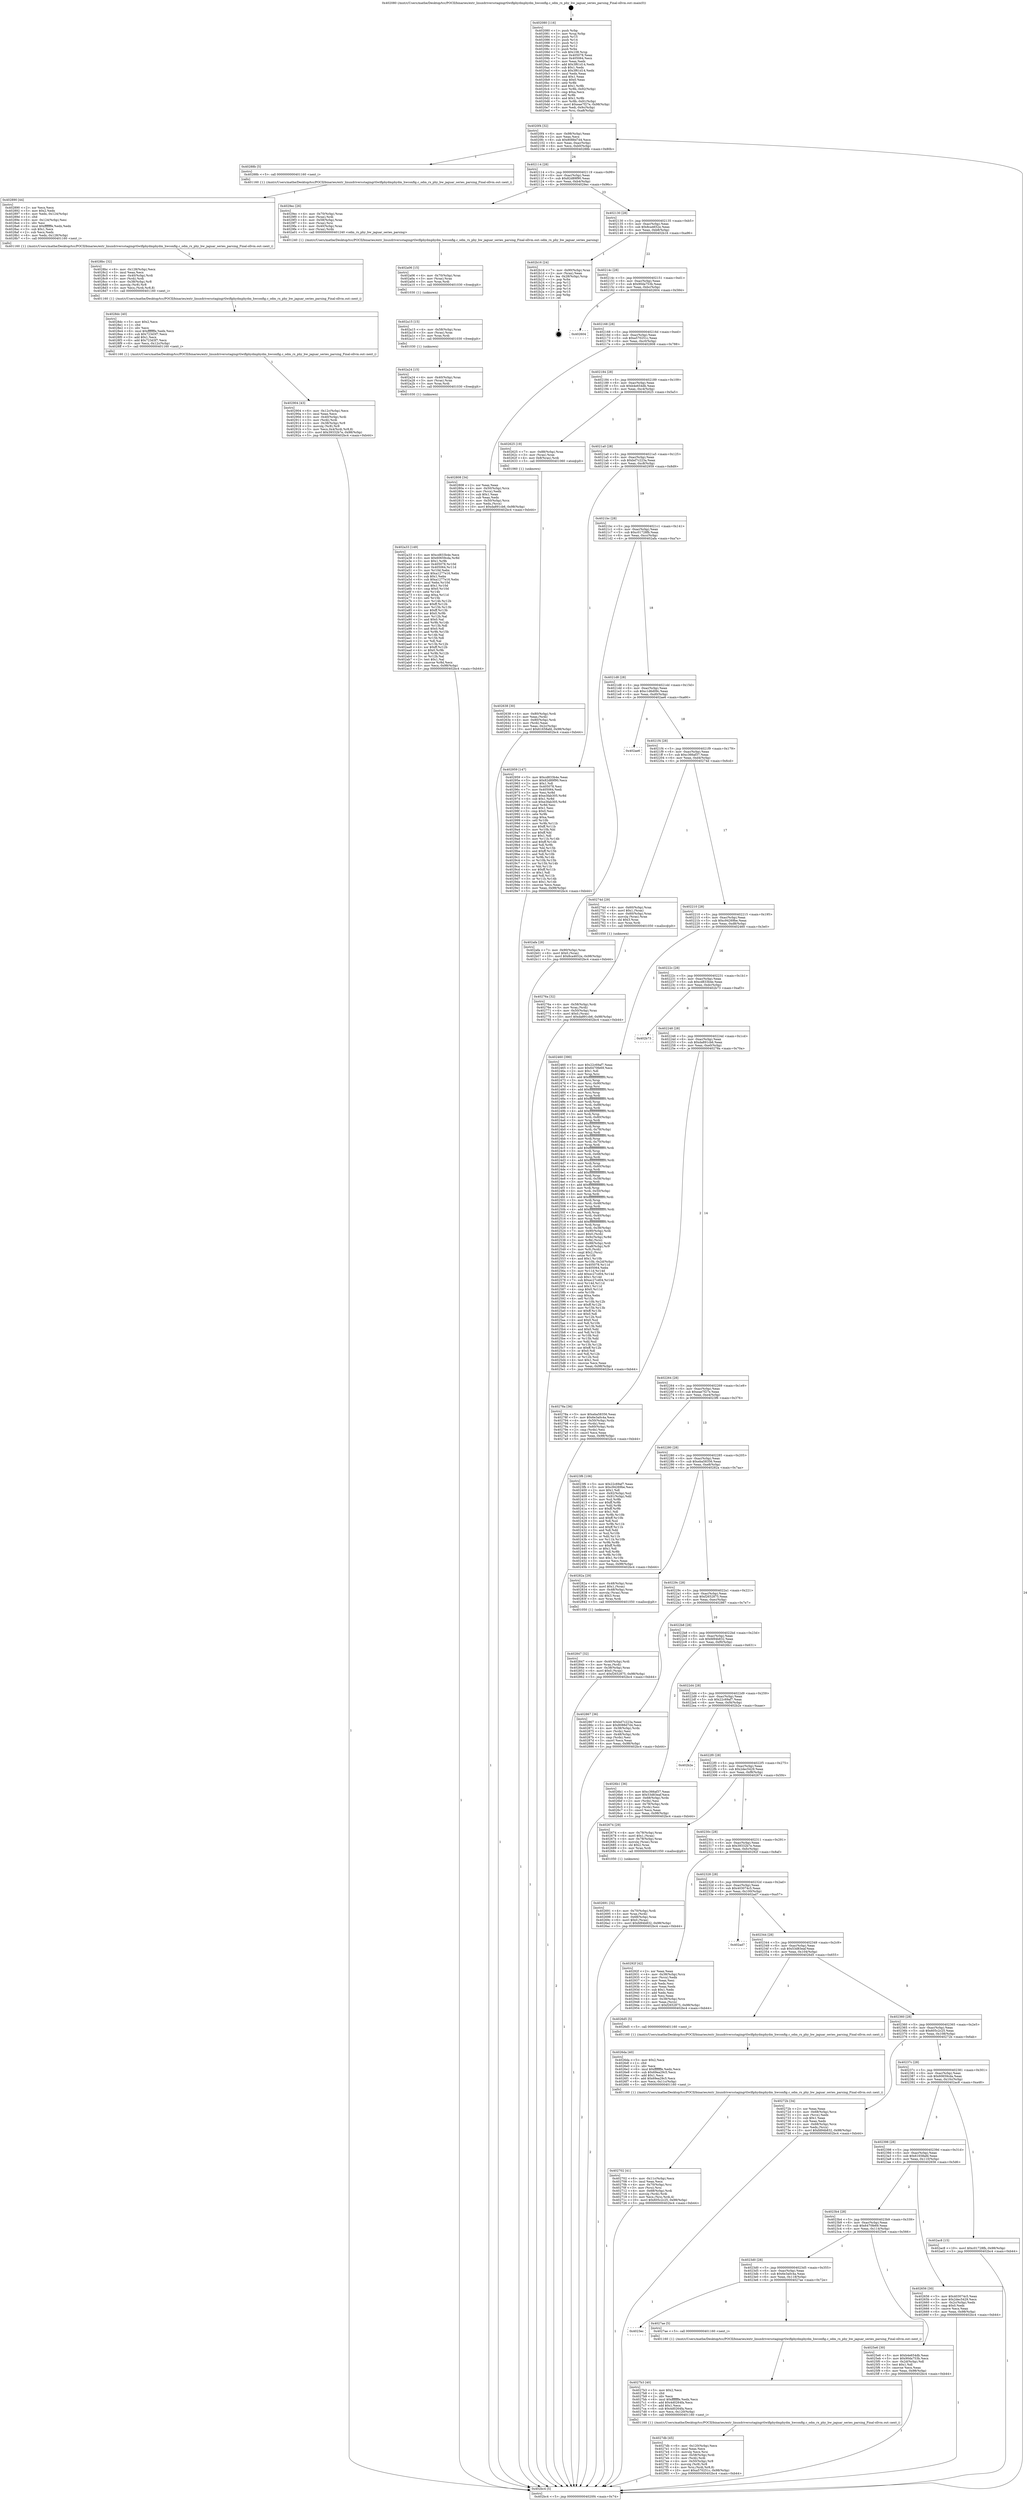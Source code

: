 digraph "0x402080" {
  label = "0x402080 (/mnt/c/Users/mathe/Desktop/tcc/POCII/binaries/extr_linuxdriversstagingrtlwifiphydmphydm_hwconfig.c_odm_rx_phy_bw_jaguar_series_parsing_Final-ollvm.out::main(0))"
  labelloc = "t"
  node[shape=record]

  Entry [label="",width=0.3,height=0.3,shape=circle,fillcolor=black,style=filled]
  "0x4020f4" [label="{
     0x4020f4 [32]\l
     | [instrs]\l
     &nbsp;&nbsp;0x4020f4 \<+6\>: mov -0x98(%rbp),%eax\l
     &nbsp;&nbsp;0x4020fa \<+2\>: mov %eax,%ecx\l
     &nbsp;&nbsp;0x4020fc \<+6\>: sub $0x8088d7d4,%ecx\l
     &nbsp;&nbsp;0x402102 \<+6\>: mov %eax,-0xac(%rbp)\l
     &nbsp;&nbsp;0x402108 \<+6\>: mov %ecx,-0xb0(%rbp)\l
     &nbsp;&nbsp;0x40210e \<+6\>: je 000000000040288b \<main+0x80b\>\l
  }"]
  "0x40288b" [label="{
     0x40288b [5]\l
     | [instrs]\l
     &nbsp;&nbsp;0x40288b \<+5\>: call 0000000000401160 \<next_i\>\l
     | [calls]\l
     &nbsp;&nbsp;0x401160 \{1\} (/mnt/c/Users/mathe/Desktop/tcc/POCII/binaries/extr_linuxdriversstagingrtlwifiphydmphydm_hwconfig.c_odm_rx_phy_bw_jaguar_series_parsing_Final-ollvm.out::next_i)\l
  }"]
  "0x402114" [label="{
     0x402114 [28]\l
     | [instrs]\l
     &nbsp;&nbsp;0x402114 \<+5\>: jmp 0000000000402119 \<main+0x99\>\l
     &nbsp;&nbsp;0x402119 \<+6\>: mov -0xac(%rbp),%eax\l
     &nbsp;&nbsp;0x40211f \<+5\>: sub $0x82d89f90,%eax\l
     &nbsp;&nbsp;0x402124 \<+6\>: mov %eax,-0xb4(%rbp)\l
     &nbsp;&nbsp;0x40212a \<+6\>: je 00000000004029ec \<main+0x96c\>\l
  }"]
  Exit [label="",width=0.3,height=0.3,shape=circle,fillcolor=black,style=filled,peripheries=2]
  "0x4029ec" [label="{
     0x4029ec [26]\l
     | [instrs]\l
     &nbsp;&nbsp;0x4029ec \<+4\>: mov -0x70(%rbp),%rax\l
     &nbsp;&nbsp;0x4029f0 \<+3\>: mov (%rax),%rdi\l
     &nbsp;&nbsp;0x4029f3 \<+4\>: mov -0x58(%rbp),%rax\l
     &nbsp;&nbsp;0x4029f7 \<+3\>: mov (%rax),%rsi\l
     &nbsp;&nbsp;0x4029fa \<+4\>: mov -0x40(%rbp),%rax\l
     &nbsp;&nbsp;0x4029fe \<+3\>: mov (%rax),%rdx\l
     &nbsp;&nbsp;0x402a01 \<+5\>: call 0000000000401240 \<odm_rx_phy_bw_jaguar_series_parsing\>\l
     | [calls]\l
     &nbsp;&nbsp;0x401240 \{1\} (/mnt/c/Users/mathe/Desktop/tcc/POCII/binaries/extr_linuxdriversstagingrtlwifiphydmphydm_hwconfig.c_odm_rx_phy_bw_jaguar_series_parsing_Final-ollvm.out::odm_rx_phy_bw_jaguar_series_parsing)\l
  }"]
  "0x402130" [label="{
     0x402130 [28]\l
     | [instrs]\l
     &nbsp;&nbsp;0x402130 \<+5\>: jmp 0000000000402135 \<main+0xb5\>\l
     &nbsp;&nbsp;0x402135 \<+6\>: mov -0xac(%rbp),%eax\l
     &nbsp;&nbsp;0x40213b \<+5\>: sub $0x8ca4652e,%eax\l
     &nbsp;&nbsp;0x402140 \<+6\>: mov %eax,-0xb8(%rbp)\l
     &nbsp;&nbsp;0x402146 \<+6\>: je 0000000000402b16 \<main+0xa96\>\l
  }"]
  "0x402a33" [label="{
     0x402a33 [149]\l
     | [instrs]\l
     &nbsp;&nbsp;0x402a33 \<+5\>: mov $0xcd833b4e,%ecx\l
     &nbsp;&nbsp;0x402a38 \<+6\>: mov $0x60659cda,%r8d\l
     &nbsp;&nbsp;0x402a3e \<+3\>: mov $0x1,%r9b\l
     &nbsp;&nbsp;0x402a41 \<+8\>: mov 0x405078,%r10d\l
     &nbsp;&nbsp;0x402a49 \<+8\>: mov 0x405064,%r11d\l
     &nbsp;&nbsp;0x402a51 \<+3\>: mov %r10d,%ebx\l
     &nbsp;&nbsp;0x402a54 \<+6\>: add $0xa1277e16,%ebx\l
     &nbsp;&nbsp;0x402a5a \<+3\>: sub $0x1,%ebx\l
     &nbsp;&nbsp;0x402a5d \<+6\>: sub $0xa1277e16,%ebx\l
     &nbsp;&nbsp;0x402a63 \<+4\>: imul %ebx,%r10d\l
     &nbsp;&nbsp;0x402a67 \<+4\>: and $0x1,%r10d\l
     &nbsp;&nbsp;0x402a6b \<+4\>: cmp $0x0,%r10d\l
     &nbsp;&nbsp;0x402a6f \<+4\>: sete %r14b\l
     &nbsp;&nbsp;0x402a73 \<+4\>: cmp $0xa,%r11d\l
     &nbsp;&nbsp;0x402a77 \<+4\>: setl %r15b\l
     &nbsp;&nbsp;0x402a7b \<+3\>: mov %r14b,%r12b\l
     &nbsp;&nbsp;0x402a7e \<+4\>: xor $0xff,%r12b\l
     &nbsp;&nbsp;0x402a82 \<+3\>: mov %r15b,%r13b\l
     &nbsp;&nbsp;0x402a85 \<+4\>: xor $0xff,%r13b\l
     &nbsp;&nbsp;0x402a89 \<+4\>: xor $0x0,%r9b\l
     &nbsp;&nbsp;0x402a8d \<+3\>: mov %r12b,%al\l
     &nbsp;&nbsp;0x402a90 \<+2\>: and $0x0,%al\l
     &nbsp;&nbsp;0x402a92 \<+3\>: and %r9b,%r14b\l
     &nbsp;&nbsp;0x402a95 \<+3\>: mov %r13b,%dl\l
     &nbsp;&nbsp;0x402a98 \<+3\>: and $0x0,%dl\l
     &nbsp;&nbsp;0x402a9b \<+3\>: and %r9b,%r15b\l
     &nbsp;&nbsp;0x402a9e \<+3\>: or %r14b,%al\l
     &nbsp;&nbsp;0x402aa1 \<+3\>: or %r15b,%dl\l
     &nbsp;&nbsp;0x402aa4 \<+2\>: xor %dl,%al\l
     &nbsp;&nbsp;0x402aa6 \<+3\>: or %r13b,%r12b\l
     &nbsp;&nbsp;0x402aa9 \<+4\>: xor $0xff,%r12b\l
     &nbsp;&nbsp;0x402aad \<+4\>: or $0x0,%r9b\l
     &nbsp;&nbsp;0x402ab1 \<+3\>: and %r9b,%r12b\l
     &nbsp;&nbsp;0x402ab4 \<+3\>: or %r12b,%al\l
     &nbsp;&nbsp;0x402ab7 \<+2\>: test $0x1,%al\l
     &nbsp;&nbsp;0x402ab9 \<+4\>: cmovne %r8d,%ecx\l
     &nbsp;&nbsp;0x402abd \<+6\>: mov %ecx,-0x98(%rbp)\l
     &nbsp;&nbsp;0x402ac3 \<+5\>: jmp 0000000000402bc4 \<main+0xb44\>\l
  }"]
  "0x402b16" [label="{
     0x402b16 [24]\l
     | [instrs]\l
     &nbsp;&nbsp;0x402b16 \<+7\>: mov -0x90(%rbp),%rax\l
     &nbsp;&nbsp;0x402b1d \<+2\>: mov (%rax),%eax\l
     &nbsp;&nbsp;0x402b1f \<+4\>: lea -0x28(%rbp),%rsp\l
     &nbsp;&nbsp;0x402b23 \<+1\>: pop %rbx\l
     &nbsp;&nbsp;0x402b24 \<+2\>: pop %r12\l
     &nbsp;&nbsp;0x402b26 \<+2\>: pop %r13\l
     &nbsp;&nbsp;0x402b28 \<+2\>: pop %r14\l
     &nbsp;&nbsp;0x402b2a \<+2\>: pop %r15\l
     &nbsp;&nbsp;0x402b2c \<+1\>: pop %rbp\l
     &nbsp;&nbsp;0x402b2d \<+1\>: ret\l
  }"]
  "0x40214c" [label="{
     0x40214c [28]\l
     | [instrs]\l
     &nbsp;&nbsp;0x40214c \<+5\>: jmp 0000000000402151 \<main+0xd1\>\l
     &nbsp;&nbsp;0x402151 \<+6\>: mov -0xac(%rbp),%eax\l
     &nbsp;&nbsp;0x402157 \<+5\>: sub $0x90da753b,%eax\l
     &nbsp;&nbsp;0x40215c \<+6\>: mov %eax,-0xbc(%rbp)\l
     &nbsp;&nbsp;0x402162 \<+6\>: je 0000000000402604 \<main+0x584\>\l
  }"]
  "0x402a24" [label="{
     0x402a24 [15]\l
     | [instrs]\l
     &nbsp;&nbsp;0x402a24 \<+4\>: mov -0x40(%rbp),%rax\l
     &nbsp;&nbsp;0x402a28 \<+3\>: mov (%rax),%rax\l
     &nbsp;&nbsp;0x402a2b \<+3\>: mov %rax,%rdi\l
     &nbsp;&nbsp;0x402a2e \<+5\>: call 0000000000401030 \<free@plt\>\l
     | [calls]\l
     &nbsp;&nbsp;0x401030 \{1\} (unknown)\l
  }"]
  "0x402604" [label="{
     0x402604\l
  }", style=dashed]
  "0x402168" [label="{
     0x402168 [28]\l
     | [instrs]\l
     &nbsp;&nbsp;0x402168 \<+5\>: jmp 000000000040216d \<main+0xed\>\l
     &nbsp;&nbsp;0x40216d \<+6\>: mov -0xac(%rbp),%eax\l
     &nbsp;&nbsp;0x402173 \<+5\>: sub $0xa570251c,%eax\l
     &nbsp;&nbsp;0x402178 \<+6\>: mov %eax,-0xc0(%rbp)\l
     &nbsp;&nbsp;0x40217e \<+6\>: je 0000000000402808 \<main+0x788\>\l
  }"]
  "0x402a15" [label="{
     0x402a15 [15]\l
     | [instrs]\l
     &nbsp;&nbsp;0x402a15 \<+4\>: mov -0x58(%rbp),%rax\l
     &nbsp;&nbsp;0x402a19 \<+3\>: mov (%rax),%rax\l
     &nbsp;&nbsp;0x402a1c \<+3\>: mov %rax,%rdi\l
     &nbsp;&nbsp;0x402a1f \<+5\>: call 0000000000401030 \<free@plt\>\l
     | [calls]\l
     &nbsp;&nbsp;0x401030 \{1\} (unknown)\l
  }"]
  "0x402808" [label="{
     0x402808 [34]\l
     | [instrs]\l
     &nbsp;&nbsp;0x402808 \<+2\>: xor %eax,%eax\l
     &nbsp;&nbsp;0x40280a \<+4\>: mov -0x50(%rbp),%rcx\l
     &nbsp;&nbsp;0x40280e \<+2\>: mov (%rcx),%edx\l
     &nbsp;&nbsp;0x402810 \<+3\>: sub $0x1,%eax\l
     &nbsp;&nbsp;0x402813 \<+2\>: sub %eax,%edx\l
     &nbsp;&nbsp;0x402815 \<+4\>: mov -0x50(%rbp),%rcx\l
     &nbsp;&nbsp;0x402819 \<+2\>: mov %edx,(%rcx)\l
     &nbsp;&nbsp;0x40281b \<+10\>: movl $0xda891cb6,-0x98(%rbp)\l
     &nbsp;&nbsp;0x402825 \<+5\>: jmp 0000000000402bc4 \<main+0xb44\>\l
  }"]
  "0x402184" [label="{
     0x402184 [28]\l
     | [instrs]\l
     &nbsp;&nbsp;0x402184 \<+5\>: jmp 0000000000402189 \<main+0x109\>\l
     &nbsp;&nbsp;0x402189 \<+6\>: mov -0xac(%rbp),%eax\l
     &nbsp;&nbsp;0x40218f \<+5\>: sub $0xb4e654db,%eax\l
     &nbsp;&nbsp;0x402194 \<+6\>: mov %eax,-0xc4(%rbp)\l
     &nbsp;&nbsp;0x40219a \<+6\>: je 0000000000402625 \<main+0x5a5\>\l
  }"]
  "0x402a06" [label="{
     0x402a06 [15]\l
     | [instrs]\l
     &nbsp;&nbsp;0x402a06 \<+4\>: mov -0x70(%rbp),%rax\l
     &nbsp;&nbsp;0x402a0a \<+3\>: mov (%rax),%rax\l
     &nbsp;&nbsp;0x402a0d \<+3\>: mov %rax,%rdi\l
     &nbsp;&nbsp;0x402a10 \<+5\>: call 0000000000401030 \<free@plt\>\l
     | [calls]\l
     &nbsp;&nbsp;0x401030 \{1\} (unknown)\l
  }"]
  "0x402625" [label="{
     0x402625 [19]\l
     | [instrs]\l
     &nbsp;&nbsp;0x402625 \<+7\>: mov -0x88(%rbp),%rax\l
     &nbsp;&nbsp;0x40262c \<+3\>: mov (%rax),%rax\l
     &nbsp;&nbsp;0x40262f \<+4\>: mov 0x8(%rax),%rdi\l
     &nbsp;&nbsp;0x402633 \<+5\>: call 0000000000401060 \<atoi@plt\>\l
     | [calls]\l
     &nbsp;&nbsp;0x401060 \{1\} (unknown)\l
  }"]
  "0x4021a0" [label="{
     0x4021a0 [28]\l
     | [instrs]\l
     &nbsp;&nbsp;0x4021a0 \<+5\>: jmp 00000000004021a5 \<main+0x125\>\l
     &nbsp;&nbsp;0x4021a5 \<+6\>: mov -0xac(%rbp),%eax\l
     &nbsp;&nbsp;0x4021ab \<+5\>: sub $0xbd7c223a,%eax\l
     &nbsp;&nbsp;0x4021b0 \<+6\>: mov %eax,-0xc8(%rbp)\l
     &nbsp;&nbsp;0x4021b6 \<+6\>: je 0000000000402959 \<main+0x8d9\>\l
  }"]
  "0x402904" [label="{
     0x402904 [43]\l
     | [instrs]\l
     &nbsp;&nbsp;0x402904 \<+6\>: mov -0x12c(%rbp),%ecx\l
     &nbsp;&nbsp;0x40290a \<+3\>: imul %eax,%ecx\l
     &nbsp;&nbsp;0x40290d \<+4\>: mov -0x40(%rbp),%rdi\l
     &nbsp;&nbsp;0x402911 \<+3\>: mov (%rdi),%rdi\l
     &nbsp;&nbsp;0x402914 \<+4\>: mov -0x38(%rbp),%r8\l
     &nbsp;&nbsp;0x402918 \<+3\>: movslq (%r8),%r8\l
     &nbsp;&nbsp;0x40291b \<+5\>: mov %ecx,0x4(%rdi,%r8,8)\l
     &nbsp;&nbsp;0x402920 \<+10\>: movl $0x39332b7e,-0x98(%rbp)\l
     &nbsp;&nbsp;0x40292a \<+5\>: jmp 0000000000402bc4 \<main+0xb44\>\l
  }"]
  "0x402959" [label="{
     0x402959 [147]\l
     | [instrs]\l
     &nbsp;&nbsp;0x402959 \<+5\>: mov $0xcd833b4e,%eax\l
     &nbsp;&nbsp;0x40295e \<+5\>: mov $0x82d89f90,%ecx\l
     &nbsp;&nbsp;0x402963 \<+2\>: mov $0x1,%dl\l
     &nbsp;&nbsp;0x402965 \<+7\>: mov 0x405078,%esi\l
     &nbsp;&nbsp;0x40296c \<+7\>: mov 0x405064,%edi\l
     &nbsp;&nbsp;0x402973 \<+3\>: mov %esi,%r8d\l
     &nbsp;&nbsp;0x402976 \<+7\>: add $0xe3fab305,%r8d\l
     &nbsp;&nbsp;0x40297d \<+4\>: sub $0x1,%r8d\l
     &nbsp;&nbsp;0x402981 \<+7\>: sub $0xe3fab305,%r8d\l
     &nbsp;&nbsp;0x402988 \<+4\>: imul %r8d,%esi\l
     &nbsp;&nbsp;0x40298c \<+3\>: and $0x1,%esi\l
     &nbsp;&nbsp;0x40298f \<+3\>: cmp $0x0,%esi\l
     &nbsp;&nbsp;0x402992 \<+4\>: sete %r9b\l
     &nbsp;&nbsp;0x402996 \<+3\>: cmp $0xa,%edi\l
     &nbsp;&nbsp;0x402999 \<+4\>: setl %r10b\l
     &nbsp;&nbsp;0x40299d \<+3\>: mov %r9b,%r11b\l
     &nbsp;&nbsp;0x4029a0 \<+4\>: xor $0xff,%r11b\l
     &nbsp;&nbsp;0x4029a4 \<+3\>: mov %r10b,%bl\l
     &nbsp;&nbsp;0x4029a7 \<+3\>: xor $0xff,%bl\l
     &nbsp;&nbsp;0x4029aa \<+3\>: xor $0x1,%dl\l
     &nbsp;&nbsp;0x4029ad \<+3\>: mov %r11b,%r14b\l
     &nbsp;&nbsp;0x4029b0 \<+4\>: and $0xff,%r14b\l
     &nbsp;&nbsp;0x4029b4 \<+3\>: and %dl,%r9b\l
     &nbsp;&nbsp;0x4029b7 \<+3\>: mov %bl,%r15b\l
     &nbsp;&nbsp;0x4029ba \<+4\>: and $0xff,%r15b\l
     &nbsp;&nbsp;0x4029be \<+3\>: and %dl,%r10b\l
     &nbsp;&nbsp;0x4029c1 \<+3\>: or %r9b,%r14b\l
     &nbsp;&nbsp;0x4029c4 \<+3\>: or %r10b,%r15b\l
     &nbsp;&nbsp;0x4029c7 \<+3\>: xor %r15b,%r14b\l
     &nbsp;&nbsp;0x4029ca \<+3\>: or %bl,%r11b\l
     &nbsp;&nbsp;0x4029cd \<+4\>: xor $0xff,%r11b\l
     &nbsp;&nbsp;0x4029d1 \<+3\>: or $0x1,%dl\l
     &nbsp;&nbsp;0x4029d4 \<+3\>: and %dl,%r11b\l
     &nbsp;&nbsp;0x4029d7 \<+3\>: or %r11b,%r14b\l
     &nbsp;&nbsp;0x4029da \<+4\>: test $0x1,%r14b\l
     &nbsp;&nbsp;0x4029de \<+3\>: cmovne %ecx,%eax\l
     &nbsp;&nbsp;0x4029e1 \<+6\>: mov %eax,-0x98(%rbp)\l
     &nbsp;&nbsp;0x4029e7 \<+5\>: jmp 0000000000402bc4 \<main+0xb44\>\l
  }"]
  "0x4021bc" [label="{
     0x4021bc [28]\l
     | [instrs]\l
     &nbsp;&nbsp;0x4021bc \<+5\>: jmp 00000000004021c1 \<main+0x141\>\l
     &nbsp;&nbsp;0x4021c1 \<+6\>: mov -0xac(%rbp),%eax\l
     &nbsp;&nbsp;0x4021c7 \<+5\>: sub $0xc01728fb,%eax\l
     &nbsp;&nbsp;0x4021cc \<+6\>: mov %eax,-0xcc(%rbp)\l
     &nbsp;&nbsp;0x4021d2 \<+6\>: je 0000000000402afa \<main+0xa7a\>\l
  }"]
  "0x4028dc" [label="{
     0x4028dc [40]\l
     | [instrs]\l
     &nbsp;&nbsp;0x4028dc \<+5\>: mov $0x2,%ecx\l
     &nbsp;&nbsp;0x4028e1 \<+1\>: cltd\l
     &nbsp;&nbsp;0x4028e2 \<+2\>: idiv %ecx\l
     &nbsp;&nbsp;0x4028e4 \<+6\>: imul $0xfffffffe,%edx,%ecx\l
     &nbsp;&nbsp;0x4028ea \<+6\>: sub $0x723d3f7,%ecx\l
     &nbsp;&nbsp;0x4028f0 \<+3\>: add $0x1,%ecx\l
     &nbsp;&nbsp;0x4028f3 \<+6\>: add $0x723d3f7,%ecx\l
     &nbsp;&nbsp;0x4028f9 \<+6\>: mov %ecx,-0x12c(%rbp)\l
     &nbsp;&nbsp;0x4028ff \<+5\>: call 0000000000401160 \<next_i\>\l
     | [calls]\l
     &nbsp;&nbsp;0x401160 \{1\} (/mnt/c/Users/mathe/Desktop/tcc/POCII/binaries/extr_linuxdriversstagingrtlwifiphydmphydm_hwconfig.c_odm_rx_phy_bw_jaguar_series_parsing_Final-ollvm.out::next_i)\l
  }"]
  "0x402afa" [label="{
     0x402afa [28]\l
     | [instrs]\l
     &nbsp;&nbsp;0x402afa \<+7\>: mov -0x90(%rbp),%rax\l
     &nbsp;&nbsp;0x402b01 \<+6\>: movl $0x0,(%rax)\l
     &nbsp;&nbsp;0x402b07 \<+10\>: movl $0x8ca4652e,-0x98(%rbp)\l
     &nbsp;&nbsp;0x402b11 \<+5\>: jmp 0000000000402bc4 \<main+0xb44\>\l
  }"]
  "0x4021d8" [label="{
     0x4021d8 [28]\l
     | [instrs]\l
     &nbsp;&nbsp;0x4021d8 \<+5\>: jmp 00000000004021dd \<main+0x15d\>\l
     &nbsp;&nbsp;0x4021dd \<+6\>: mov -0xac(%rbp),%eax\l
     &nbsp;&nbsp;0x4021e3 \<+5\>: sub $0xc1d6d09c,%eax\l
     &nbsp;&nbsp;0x4021e8 \<+6\>: mov %eax,-0xd0(%rbp)\l
     &nbsp;&nbsp;0x4021ee \<+6\>: je 0000000000402ae6 \<main+0xa66\>\l
  }"]
  "0x4028bc" [label="{
     0x4028bc [32]\l
     | [instrs]\l
     &nbsp;&nbsp;0x4028bc \<+6\>: mov -0x128(%rbp),%ecx\l
     &nbsp;&nbsp;0x4028c2 \<+3\>: imul %eax,%ecx\l
     &nbsp;&nbsp;0x4028c5 \<+4\>: mov -0x40(%rbp),%rdi\l
     &nbsp;&nbsp;0x4028c9 \<+3\>: mov (%rdi),%rdi\l
     &nbsp;&nbsp;0x4028cc \<+4\>: mov -0x38(%rbp),%r8\l
     &nbsp;&nbsp;0x4028d0 \<+3\>: movslq (%r8),%r8\l
     &nbsp;&nbsp;0x4028d3 \<+4\>: mov %ecx,(%rdi,%r8,8)\l
     &nbsp;&nbsp;0x4028d7 \<+5\>: call 0000000000401160 \<next_i\>\l
     | [calls]\l
     &nbsp;&nbsp;0x401160 \{1\} (/mnt/c/Users/mathe/Desktop/tcc/POCII/binaries/extr_linuxdriversstagingrtlwifiphydmphydm_hwconfig.c_odm_rx_phy_bw_jaguar_series_parsing_Final-ollvm.out::next_i)\l
  }"]
  "0x402ae6" [label="{
     0x402ae6\l
  }", style=dashed]
  "0x4021f4" [label="{
     0x4021f4 [28]\l
     | [instrs]\l
     &nbsp;&nbsp;0x4021f4 \<+5\>: jmp 00000000004021f9 \<main+0x179\>\l
     &nbsp;&nbsp;0x4021f9 \<+6\>: mov -0xac(%rbp),%eax\l
     &nbsp;&nbsp;0x4021ff \<+5\>: sub $0xc366af37,%eax\l
     &nbsp;&nbsp;0x402204 \<+6\>: mov %eax,-0xd4(%rbp)\l
     &nbsp;&nbsp;0x40220a \<+6\>: je 000000000040274d \<main+0x6cd\>\l
  }"]
  "0x402890" [label="{
     0x402890 [44]\l
     | [instrs]\l
     &nbsp;&nbsp;0x402890 \<+2\>: xor %ecx,%ecx\l
     &nbsp;&nbsp;0x402892 \<+5\>: mov $0x2,%edx\l
     &nbsp;&nbsp;0x402897 \<+6\>: mov %edx,-0x124(%rbp)\l
     &nbsp;&nbsp;0x40289d \<+1\>: cltd\l
     &nbsp;&nbsp;0x40289e \<+6\>: mov -0x124(%rbp),%esi\l
     &nbsp;&nbsp;0x4028a4 \<+2\>: idiv %esi\l
     &nbsp;&nbsp;0x4028a6 \<+6\>: imul $0xfffffffe,%edx,%edx\l
     &nbsp;&nbsp;0x4028ac \<+3\>: sub $0x1,%ecx\l
     &nbsp;&nbsp;0x4028af \<+2\>: sub %ecx,%edx\l
     &nbsp;&nbsp;0x4028b1 \<+6\>: mov %edx,-0x128(%rbp)\l
     &nbsp;&nbsp;0x4028b7 \<+5\>: call 0000000000401160 \<next_i\>\l
     | [calls]\l
     &nbsp;&nbsp;0x401160 \{1\} (/mnt/c/Users/mathe/Desktop/tcc/POCII/binaries/extr_linuxdriversstagingrtlwifiphydmphydm_hwconfig.c_odm_rx_phy_bw_jaguar_series_parsing_Final-ollvm.out::next_i)\l
  }"]
  "0x40274d" [label="{
     0x40274d [29]\l
     | [instrs]\l
     &nbsp;&nbsp;0x40274d \<+4\>: mov -0x60(%rbp),%rax\l
     &nbsp;&nbsp;0x402751 \<+6\>: movl $0x1,(%rax)\l
     &nbsp;&nbsp;0x402757 \<+4\>: mov -0x60(%rbp),%rax\l
     &nbsp;&nbsp;0x40275b \<+3\>: movslq (%rax),%rax\l
     &nbsp;&nbsp;0x40275e \<+4\>: shl $0x3,%rax\l
     &nbsp;&nbsp;0x402762 \<+3\>: mov %rax,%rdi\l
     &nbsp;&nbsp;0x402765 \<+5\>: call 0000000000401050 \<malloc@plt\>\l
     | [calls]\l
     &nbsp;&nbsp;0x401050 \{1\} (unknown)\l
  }"]
  "0x402210" [label="{
     0x402210 [28]\l
     | [instrs]\l
     &nbsp;&nbsp;0x402210 \<+5\>: jmp 0000000000402215 \<main+0x195\>\l
     &nbsp;&nbsp;0x402215 \<+6\>: mov -0xac(%rbp),%eax\l
     &nbsp;&nbsp;0x40221b \<+5\>: sub $0xc94269be,%eax\l
     &nbsp;&nbsp;0x402220 \<+6\>: mov %eax,-0xd8(%rbp)\l
     &nbsp;&nbsp;0x402226 \<+6\>: je 0000000000402460 \<main+0x3e0\>\l
  }"]
  "0x402847" [label="{
     0x402847 [32]\l
     | [instrs]\l
     &nbsp;&nbsp;0x402847 \<+4\>: mov -0x40(%rbp),%rdi\l
     &nbsp;&nbsp;0x40284b \<+3\>: mov %rax,(%rdi)\l
     &nbsp;&nbsp;0x40284e \<+4\>: mov -0x38(%rbp),%rax\l
     &nbsp;&nbsp;0x402852 \<+6\>: movl $0x0,(%rax)\l
     &nbsp;&nbsp;0x402858 \<+10\>: movl $0xf2652875,-0x98(%rbp)\l
     &nbsp;&nbsp;0x402862 \<+5\>: jmp 0000000000402bc4 \<main+0xb44\>\l
  }"]
  "0x402460" [label="{
     0x402460 [390]\l
     | [instrs]\l
     &nbsp;&nbsp;0x402460 \<+5\>: mov $0x22c69af7,%eax\l
     &nbsp;&nbsp;0x402465 \<+5\>: mov $0x6470fe69,%ecx\l
     &nbsp;&nbsp;0x40246a \<+2\>: mov $0x1,%dl\l
     &nbsp;&nbsp;0x40246c \<+3\>: mov %rsp,%rsi\l
     &nbsp;&nbsp;0x40246f \<+4\>: add $0xfffffffffffffff0,%rsi\l
     &nbsp;&nbsp;0x402473 \<+3\>: mov %rsi,%rsp\l
     &nbsp;&nbsp;0x402476 \<+7\>: mov %rsi,-0x90(%rbp)\l
     &nbsp;&nbsp;0x40247d \<+3\>: mov %rsp,%rsi\l
     &nbsp;&nbsp;0x402480 \<+4\>: add $0xfffffffffffffff0,%rsi\l
     &nbsp;&nbsp;0x402484 \<+3\>: mov %rsi,%rsp\l
     &nbsp;&nbsp;0x402487 \<+3\>: mov %rsp,%rdi\l
     &nbsp;&nbsp;0x40248a \<+4\>: add $0xfffffffffffffff0,%rdi\l
     &nbsp;&nbsp;0x40248e \<+3\>: mov %rdi,%rsp\l
     &nbsp;&nbsp;0x402491 \<+7\>: mov %rdi,-0x88(%rbp)\l
     &nbsp;&nbsp;0x402498 \<+3\>: mov %rsp,%rdi\l
     &nbsp;&nbsp;0x40249b \<+4\>: add $0xfffffffffffffff0,%rdi\l
     &nbsp;&nbsp;0x40249f \<+3\>: mov %rdi,%rsp\l
     &nbsp;&nbsp;0x4024a2 \<+4\>: mov %rdi,-0x80(%rbp)\l
     &nbsp;&nbsp;0x4024a6 \<+3\>: mov %rsp,%rdi\l
     &nbsp;&nbsp;0x4024a9 \<+4\>: add $0xfffffffffffffff0,%rdi\l
     &nbsp;&nbsp;0x4024ad \<+3\>: mov %rdi,%rsp\l
     &nbsp;&nbsp;0x4024b0 \<+4\>: mov %rdi,-0x78(%rbp)\l
     &nbsp;&nbsp;0x4024b4 \<+3\>: mov %rsp,%rdi\l
     &nbsp;&nbsp;0x4024b7 \<+4\>: add $0xfffffffffffffff0,%rdi\l
     &nbsp;&nbsp;0x4024bb \<+3\>: mov %rdi,%rsp\l
     &nbsp;&nbsp;0x4024be \<+4\>: mov %rdi,-0x70(%rbp)\l
     &nbsp;&nbsp;0x4024c2 \<+3\>: mov %rsp,%rdi\l
     &nbsp;&nbsp;0x4024c5 \<+4\>: add $0xfffffffffffffff0,%rdi\l
     &nbsp;&nbsp;0x4024c9 \<+3\>: mov %rdi,%rsp\l
     &nbsp;&nbsp;0x4024cc \<+4\>: mov %rdi,-0x68(%rbp)\l
     &nbsp;&nbsp;0x4024d0 \<+3\>: mov %rsp,%rdi\l
     &nbsp;&nbsp;0x4024d3 \<+4\>: add $0xfffffffffffffff0,%rdi\l
     &nbsp;&nbsp;0x4024d7 \<+3\>: mov %rdi,%rsp\l
     &nbsp;&nbsp;0x4024da \<+4\>: mov %rdi,-0x60(%rbp)\l
     &nbsp;&nbsp;0x4024de \<+3\>: mov %rsp,%rdi\l
     &nbsp;&nbsp;0x4024e1 \<+4\>: add $0xfffffffffffffff0,%rdi\l
     &nbsp;&nbsp;0x4024e5 \<+3\>: mov %rdi,%rsp\l
     &nbsp;&nbsp;0x4024e8 \<+4\>: mov %rdi,-0x58(%rbp)\l
     &nbsp;&nbsp;0x4024ec \<+3\>: mov %rsp,%rdi\l
     &nbsp;&nbsp;0x4024ef \<+4\>: add $0xfffffffffffffff0,%rdi\l
     &nbsp;&nbsp;0x4024f3 \<+3\>: mov %rdi,%rsp\l
     &nbsp;&nbsp;0x4024f6 \<+4\>: mov %rdi,-0x50(%rbp)\l
     &nbsp;&nbsp;0x4024fa \<+3\>: mov %rsp,%rdi\l
     &nbsp;&nbsp;0x4024fd \<+4\>: add $0xfffffffffffffff0,%rdi\l
     &nbsp;&nbsp;0x402501 \<+3\>: mov %rdi,%rsp\l
     &nbsp;&nbsp;0x402504 \<+4\>: mov %rdi,-0x48(%rbp)\l
     &nbsp;&nbsp;0x402508 \<+3\>: mov %rsp,%rdi\l
     &nbsp;&nbsp;0x40250b \<+4\>: add $0xfffffffffffffff0,%rdi\l
     &nbsp;&nbsp;0x40250f \<+3\>: mov %rdi,%rsp\l
     &nbsp;&nbsp;0x402512 \<+4\>: mov %rdi,-0x40(%rbp)\l
     &nbsp;&nbsp;0x402516 \<+3\>: mov %rsp,%rdi\l
     &nbsp;&nbsp;0x402519 \<+4\>: add $0xfffffffffffffff0,%rdi\l
     &nbsp;&nbsp;0x40251d \<+3\>: mov %rdi,%rsp\l
     &nbsp;&nbsp;0x402520 \<+4\>: mov %rdi,-0x38(%rbp)\l
     &nbsp;&nbsp;0x402524 \<+7\>: mov -0x90(%rbp),%rdi\l
     &nbsp;&nbsp;0x40252b \<+6\>: movl $0x0,(%rdi)\l
     &nbsp;&nbsp;0x402531 \<+7\>: mov -0x9c(%rbp),%r8d\l
     &nbsp;&nbsp;0x402538 \<+3\>: mov %r8d,(%rsi)\l
     &nbsp;&nbsp;0x40253b \<+7\>: mov -0x88(%rbp),%rdi\l
     &nbsp;&nbsp;0x402542 \<+7\>: mov -0xa8(%rbp),%r9\l
     &nbsp;&nbsp;0x402549 \<+3\>: mov %r9,(%rdi)\l
     &nbsp;&nbsp;0x40254c \<+3\>: cmpl $0x2,(%rsi)\l
     &nbsp;&nbsp;0x40254f \<+4\>: setne %r10b\l
     &nbsp;&nbsp;0x402553 \<+4\>: and $0x1,%r10b\l
     &nbsp;&nbsp;0x402557 \<+4\>: mov %r10b,-0x2d(%rbp)\l
     &nbsp;&nbsp;0x40255b \<+8\>: mov 0x405078,%r11d\l
     &nbsp;&nbsp;0x402563 \<+7\>: mov 0x405064,%ebx\l
     &nbsp;&nbsp;0x40256a \<+3\>: mov %r11d,%r14d\l
     &nbsp;&nbsp;0x40256d \<+7\>: add $0xec27cd04,%r14d\l
     &nbsp;&nbsp;0x402574 \<+4\>: sub $0x1,%r14d\l
     &nbsp;&nbsp;0x402578 \<+7\>: sub $0xec27cd04,%r14d\l
     &nbsp;&nbsp;0x40257f \<+4\>: imul %r14d,%r11d\l
     &nbsp;&nbsp;0x402583 \<+4\>: and $0x1,%r11d\l
     &nbsp;&nbsp;0x402587 \<+4\>: cmp $0x0,%r11d\l
     &nbsp;&nbsp;0x40258b \<+4\>: sete %r10b\l
     &nbsp;&nbsp;0x40258f \<+3\>: cmp $0xa,%ebx\l
     &nbsp;&nbsp;0x402592 \<+4\>: setl %r15b\l
     &nbsp;&nbsp;0x402596 \<+3\>: mov %r10b,%r12b\l
     &nbsp;&nbsp;0x402599 \<+4\>: xor $0xff,%r12b\l
     &nbsp;&nbsp;0x40259d \<+3\>: mov %r15b,%r13b\l
     &nbsp;&nbsp;0x4025a0 \<+4\>: xor $0xff,%r13b\l
     &nbsp;&nbsp;0x4025a4 \<+3\>: xor $0x0,%dl\l
     &nbsp;&nbsp;0x4025a7 \<+3\>: mov %r12b,%sil\l
     &nbsp;&nbsp;0x4025aa \<+4\>: and $0x0,%sil\l
     &nbsp;&nbsp;0x4025ae \<+3\>: and %dl,%r10b\l
     &nbsp;&nbsp;0x4025b1 \<+3\>: mov %r13b,%dil\l
     &nbsp;&nbsp;0x4025b4 \<+4\>: and $0x0,%dil\l
     &nbsp;&nbsp;0x4025b8 \<+3\>: and %dl,%r15b\l
     &nbsp;&nbsp;0x4025bb \<+3\>: or %r10b,%sil\l
     &nbsp;&nbsp;0x4025be \<+3\>: or %r15b,%dil\l
     &nbsp;&nbsp;0x4025c1 \<+3\>: xor %dil,%sil\l
     &nbsp;&nbsp;0x4025c4 \<+3\>: or %r13b,%r12b\l
     &nbsp;&nbsp;0x4025c7 \<+4\>: xor $0xff,%r12b\l
     &nbsp;&nbsp;0x4025cb \<+3\>: or $0x0,%dl\l
     &nbsp;&nbsp;0x4025ce \<+3\>: and %dl,%r12b\l
     &nbsp;&nbsp;0x4025d1 \<+3\>: or %r12b,%sil\l
     &nbsp;&nbsp;0x4025d4 \<+4\>: test $0x1,%sil\l
     &nbsp;&nbsp;0x4025d8 \<+3\>: cmovne %ecx,%eax\l
     &nbsp;&nbsp;0x4025db \<+6\>: mov %eax,-0x98(%rbp)\l
     &nbsp;&nbsp;0x4025e1 \<+5\>: jmp 0000000000402bc4 \<main+0xb44\>\l
  }"]
  "0x40222c" [label="{
     0x40222c [28]\l
     | [instrs]\l
     &nbsp;&nbsp;0x40222c \<+5\>: jmp 0000000000402231 \<main+0x1b1\>\l
     &nbsp;&nbsp;0x402231 \<+6\>: mov -0xac(%rbp),%eax\l
     &nbsp;&nbsp;0x402237 \<+5\>: sub $0xcd833b4e,%eax\l
     &nbsp;&nbsp;0x40223c \<+6\>: mov %eax,-0xdc(%rbp)\l
     &nbsp;&nbsp;0x402242 \<+6\>: je 0000000000402b73 \<main+0xaf3\>\l
  }"]
  "0x4027db" [label="{
     0x4027db [45]\l
     | [instrs]\l
     &nbsp;&nbsp;0x4027db \<+6\>: mov -0x120(%rbp),%ecx\l
     &nbsp;&nbsp;0x4027e1 \<+3\>: imul %eax,%ecx\l
     &nbsp;&nbsp;0x4027e4 \<+3\>: movslq %ecx,%rsi\l
     &nbsp;&nbsp;0x4027e7 \<+4\>: mov -0x58(%rbp),%rdi\l
     &nbsp;&nbsp;0x4027eb \<+3\>: mov (%rdi),%rdi\l
     &nbsp;&nbsp;0x4027ee \<+4\>: mov -0x50(%rbp),%r8\l
     &nbsp;&nbsp;0x4027f2 \<+3\>: movslq (%r8),%r8\l
     &nbsp;&nbsp;0x4027f5 \<+4\>: mov %rsi,(%rdi,%r8,8)\l
     &nbsp;&nbsp;0x4027f9 \<+10\>: movl $0xa570251c,-0x98(%rbp)\l
     &nbsp;&nbsp;0x402803 \<+5\>: jmp 0000000000402bc4 \<main+0xb44\>\l
  }"]
  "0x402b73" [label="{
     0x402b73\l
  }", style=dashed]
  "0x402248" [label="{
     0x402248 [28]\l
     | [instrs]\l
     &nbsp;&nbsp;0x402248 \<+5\>: jmp 000000000040224d \<main+0x1cd\>\l
     &nbsp;&nbsp;0x40224d \<+6\>: mov -0xac(%rbp),%eax\l
     &nbsp;&nbsp;0x402253 \<+5\>: sub $0xda891cb6,%eax\l
     &nbsp;&nbsp;0x402258 \<+6\>: mov %eax,-0xe0(%rbp)\l
     &nbsp;&nbsp;0x40225e \<+6\>: je 000000000040278a \<main+0x70a\>\l
  }"]
  "0x4027b3" [label="{
     0x4027b3 [40]\l
     | [instrs]\l
     &nbsp;&nbsp;0x4027b3 \<+5\>: mov $0x2,%ecx\l
     &nbsp;&nbsp;0x4027b8 \<+1\>: cltd\l
     &nbsp;&nbsp;0x4027b9 \<+2\>: idiv %ecx\l
     &nbsp;&nbsp;0x4027bb \<+6\>: imul $0xfffffffe,%edx,%ecx\l
     &nbsp;&nbsp;0x4027c1 \<+6\>: add $0x4d0264fa,%ecx\l
     &nbsp;&nbsp;0x4027c7 \<+3\>: add $0x1,%ecx\l
     &nbsp;&nbsp;0x4027ca \<+6\>: sub $0x4d0264fa,%ecx\l
     &nbsp;&nbsp;0x4027d0 \<+6\>: mov %ecx,-0x120(%rbp)\l
     &nbsp;&nbsp;0x4027d6 \<+5\>: call 0000000000401160 \<next_i\>\l
     | [calls]\l
     &nbsp;&nbsp;0x401160 \{1\} (/mnt/c/Users/mathe/Desktop/tcc/POCII/binaries/extr_linuxdriversstagingrtlwifiphydmphydm_hwconfig.c_odm_rx_phy_bw_jaguar_series_parsing_Final-ollvm.out::next_i)\l
  }"]
  "0x40278a" [label="{
     0x40278a [36]\l
     | [instrs]\l
     &nbsp;&nbsp;0x40278a \<+5\>: mov $0xeba58356,%eax\l
     &nbsp;&nbsp;0x40278f \<+5\>: mov $0x6e3a0c4a,%ecx\l
     &nbsp;&nbsp;0x402794 \<+4\>: mov -0x50(%rbp),%rdx\l
     &nbsp;&nbsp;0x402798 \<+2\>: mov (%rdx),%esi\l
     &nbsp;&nbsp;0x40279a \<+4\>: mov -0x60(%rbp),%rdx\l
     &nbsp;&nbsp;0x40279e \<+2\>: cmp (%rdx),%esi\l
     &nbsp;&nbsp;0x4027a0 \<+3\>: cmovl %ecx,%eax\l
     &nbsp;&nbsp;0x4027a3 \<+6\>: mov %eax,-0x98(%rbp)\l
     &nbsp;&nbsp;0x4027a9 \<+5\>: jmp 0000000000402bc4 \<main+0xb44\>\l
  }"]
  "0x402264" [label="{
     0x402264 [28]\l
     | [instrs]\l
     &nbsp;&nbsp;0x402264 \<+5\>: jmp 0000000000402269 \<main+0x1e9\>\l
     &nbsp;&nbsp;0x402269 \<+6\>: mov -0xac(%rbp),%eax\l
     &nbsp;&nbsp;0x40226f \<+5\>: sub $0xeae7f27e,%eax\l
     &nbsp;&nbsp;0x402274 \<+6\>: mov %eax,-0xe4(%rbp)\l
     &nbsp;&nbsp;0x40227a \<+6\>: je 00000000004023f6 \<main+0x376\>\l
  }"]
  "0x4023ec" [label="{
     0x4023ec\l
  }", style=dashed]
  "0x4023f6" [label="{
     0x4023f6 [106]\l
     | [instrs]\l
     &nbsp;&nbsp;0x4023f6 \<+5\>: mov $0x22c69af7,%eax\l
     &nbsp;&nbsp;0x4023fb \<+5\>: mov $0xc94269be,%ecx\l
     &nbsp;&nbsp;0x402400 \<+2\>: mov $0x1,%dl\l
     &nbsp;&nbsp;0x402402 \<+7\>: mov -0x92(%rbp),%sil\l
     &nbsp;&nbsp;0x402409 \<+7\>: mov -0x91(%rbp),%dil\l
     &nbsp;&nbsp;0x402410 \<+3\>: mov %sil,%r8b\l
     &nbsp;&nbsp;0x402413 \<+4\>: xor $0xff,%r8b\l
     &nbsp;&nbsp;0x402417 \<+3\>: mov %dil,%r9b\l
     &nbsp;&nbsp;0x40241a \<+4\>: xor $0xff,%r9b\l
     &nbsp;&nbsp;0x40241e \<+3\>: xor $0x1,%dl\l
     &nbsp;&nbsp;0x402421 \<+3\>: mov %r8b,%r10b\l
     &nbsp;&nbsp;0x402424 \<+4\>: and $0xff,%r10b\l
     &nbsp;&nbsp;0x402428 \<+3\>: and %dl,%sil\l
     &nbsp;&nbsp;0x40242b \<+3\>: mov %r9b,%r11b\l
     &nbsp;&nbsp;0x40242e \<+4\>: and $0xff,%r11b\l
     &nbsp;&nbsp;0x402432 \<+3\>: and %dl,%dil\l
     &nbsp;&nbsp;0x402435 \<+3\>: or %sil,%r10b\l
     &nbsp;&nbsp;0x402438 \<+3\>: or %dil,%r11b\l
     &nbsp;&nbsp;0x40243b \<+3\>: xor %r11b,%r10b\l
     &nbsp;&nbsp;0x40243e \<+3\>: or %r9b,%r8b\l
     &nbsp;&nbsp;0x402441 \<+4\>: xor $0xff,%r8b\l
     &nbsp;&nbsp;0x402445 \<+3\>: or $0x1,%dl\l
     &nbsp;&nbsp;0x402448 \<+3\>: and %dl,%r8b\l
     &nbsp;&nbsp;0x40244b \<+3\>: or %r8b,%r10b\l
     &nbsp;&nbsp;0x40244e \<+4\>: test $0x1,%r10b\l
     &nbsp;&nbsp;0x402452 \<+3\>: cmovne %ecx,%eax\l
     &nbsp;&nbsp;0x402455 \<+6\>: mov %eax,-0x98(%rbp)\l
     &nbsp;&nbsp;0x40245b \<+5\>: jmp 0000000000402bc4 \<main+0xb44\>\l
  }"]
  "0x402280" [label="{
     0x402280 [28]\l
     | [instrs]\l
     &nbsp;&nbsp;0x402280 \<+5\>: jmp 0000000000402285 \<main+0x205\>\l
     &nbsp;&nbsp;0x402285 \<+6\>: mov -0xac(%rbp),%eax\l
     &nbsp;&nbsp;0x40228b \<+5\>: sub $0xeba58356,%eax\l
     &nbsp;&nbsp;0x402290 \<+6\>: mov %eax,-0xe8(%rbp)\l
     &nbsp;&nbsp;0x402296 \<+6\>: je 000000000040282a \<main+0x7aa\>\l
  }"]
  "0x402bc4" [label="{
     0x402bc4 [5]\l
     | [instrs]\l
     &nbsp;&nbsp;0x402bc4 \<+5\>: jmp 00000000004020f4 \<main+0x74\>\l
  }"]
  "0x402080" [label="{
     0x402080 [116]\l
     | [instrs]\l
     &nbsp;&nbsp;0x402080 \<+1\>: push %rbp\l
     &nbsp;&nbsp;0x402081 \<+3\>: mov %rsp,%rbp\l
     &nbsp;&nbsp;0x402084 \<+2\>: push %r15\l
     &nbsp;&nbsp;0x402086 \<+2\>: push %r14\l
     &nbsp;&nbsp;0x402088 \<+2\>: push %r13\l
     &nbsp;&nbsp;0x40208a \<+2\>: push %r12\l
     &nbsp;&nbsp;0x40208c \<+1\>: push %rbx\l
     &nbsp;&nbsp;0x40208d \<+7\>: sub $0x108,%rsp\l
     &nbsp;&nbsp;0x402094 \<+7\>: mov 0x405078,%eax\l
     &nbsp;&nbsp;0x40209b \<+7\>: mov 0x405064,%ecx\l
     &nbsp;&nbsp;0x4020a2 \<+2\>: mov %eax,%edx\l
     &nbsp;&nbsp;0x4020a4 \<+6\>: add $0x3f61d14,%edx\l
     &nbsp;&nbsp;0x4020aa \<+3\>: sub $0x1,%edx\l
     &nbsp;&nbsp;0x4020ad \<+6\>: sub $0x3f61d14,%edx\l
     &nbsp;&nbsp;0x4020b3 \<+3\>: imul %edx,%eax\l
     &nbsp;&nbsp;0x4020b6 \<+3\>: and $0x1,%eax\l
     &nbsp;&nbsp;0x4020b9 \<+3\>: cmp $0x0,%eax\l
     &nbsp;&nbsp;0x4020bc \<+4\>: sete %r8b\l
     &nbsp;&nbsp;0x4020c0 \<+4\>: and $0x1,%r8b\l
     &nbsp;&nbsp;0x4020c4 \<+7\>: mov %r8b,-0x92(%rbp)\l
     &nbsp;&nbsp;0x4020cb \<+3\>: cmp $0xa,%ecx\l
     &nbsp;&nbsp;0x4020ce \<+4\>: setl %r8b\l
     &nbsp;&nbsp;0x4020d2 \<+4\>: and $0x1,%r8b\l
     &nbsp;&nbsp;0x4020d6 \<+7\>: mov %r8b,-0x91(%rbp)\l
     &nbsp;&nbsp;0x4020dd \<+10\>: movl $0xeae7f27e,-0x98(%rbp)\l
     &nbsp;&nbsp;0x4020e7 \<+6\>: mov %edi,-0x9c(%rbp)\l
     &nbsp;&nbsp;0x4020ed \<+7\>: mov %rsi,-0xa8(%rbp)\l
  }"]
  "0x4027ae" [label="{
     0x4027ae [5]\l
     | [instrs]\l
     &nbsp;&nbsp;0x4027ae \<+5\>: call 0000000000401160 \<next_i\>\l
     | [calls]\l
     &nbsp;&nbsp;0x401160 \{1\} (/mnt/c/Users/mathe/Desktop/tcc/POCII/binaries/extr_linuxdriversstagingrtlwifiphydmphydm_hwconfig.c_odm_rx_phy_bw_jaguar_series_parsing_Final-ollvm.out::next_i)\l
  }"]
  "0x40276a" [label="{
     0x40276a [32]\l
     | [instrs]\l
     &nbsp;&nbsp;0x40276a \<+4\>: mov -0x58(%rbp),%rdi\l
     &nbsp;&nbsp;0x40276e \<+3\>: mov %rax,(%rdi)\l
     &nbsp;&nbsp;0x402771 \<+4\>: mov -0x50(%rbp),%rax\l
     &nbsp;&nbsp;0x402775 \<+6\>: movl $0x0,(%rax)\l
     &nbsp;&nbsp;0x40277b \<+10\>: movl $0xda891cb6,-0x98(%rbp)\l
     &nbsp;&nbsp;0x402785 \<+5\>: jmp 0000000000402bc4 \<main+0xb44\>\l
  }"]
  "0x40282a" [label="{
     0x40282a [29]\l
     | [instrs]\l
     &nbsp;&nbsp;0x40282a \<+4\>: mov -0x48(%rbp),%rax\l
     &nbsp;&nbsp;0x40282e \<+6\>: movl $0x1,(%rax)\l
     &nbsp;&nbsp;0x402834 \<+4\>: mov -0x48(%rbp),%rax\l
     &nbsp;&nbsp;0x402838 \<+3\>: movslq (%rax),%rax\l
     &nbsp;&nbsp;0x40283b \<+4\>: shl $0x3,%rax\l
     &nbsp;&nbsp;0x40283f \<+3\>: mov %rax,%rdi\l
     &nbsp;&nbsp;0x402842 \<+5\>: call 0000000000401050 \<malloc@plt\>\l
     | [calls]\l
     &nbsp;&nbsp;0x401050 \{1\} (unknown)\l
  }"]
  "0x40229c" [label="{
     0x40229c [28]\l
     | [instrs]\l
     &nbsp;&nbsp;0x40229c \<+5\>: jmp 00000000004022a1 \<main+0x221\>\l
     &nbsp;&nbsp;0x4022a1 \<+6\>: mov -0xac(%rbp),%eax\l
     &nbsp;&nbsp;0x4022a7 \<+5\>: sub $0xf2652875,%eax\l
     &nbsp;&nbsp;0x4022ac \<+6\>: mov %eax,-0xec(%rbp)\l
     &nbsp;&nbsp;0x4022b2 \<+6\>: je 0000000000402867 \<main+0x7e7\>\l
  }"]
  "0x402702" [label="{
     0x402702 [41]\l
     | [instrs]\l
     &nbsp;&nbsp;0x402702 \<+6\>: mov -0x11c(%rbp),%ecx\l
     &nbsp;&nbsp;0x402708 \<+3\>: imul %eax,%ecx\l
     &nbsp;&nbsp;0x40270b \<+4\>: mov -0x70(%rbp),%rsi\l
     &nbsp;&nbsp;0x40270f \<+3\>: mov (%rsi),%rsi\l
     &nbsp;&nbsp;0x402712 \<+4\>: mov -0x68(%rbp),%rdi\l
     &nbsp;&nbsp;0x402716 \<+3\>: movslq (%rdi),%rdi\l
     &nbsp;&nbsp;0x402719 \<+3\>: mov %ecx,(%rsi,%rdi,4)\l
     &nbsp;&nbsp;0x40271c \<+10\>: movl $0x605c2c25,-0x98(%rbp)\l
     &nbsp;&nbsp;0x402726 \<+5\>: jmp 0000000000402bc4 \<main+0xb44\>\l
  }"]
  "0x402867" [label="{
     0x402867 [36]\l
     | [instrs]\l
     &nbsp;&nbsp;0x402867 \<+5\>: mov $0xbd7c223a,%eax\l
     &nbsp;&nbsp;0x40286c \<+5\>: mov $0x8088d7d4,%ecx\l
     &nbsp;&nbsp;0x402871 \<+4\>: mov -0x38(%rbp),%rdx\l
     &nbsp;&nbsp;0x402875 \<+2\>: mov (%rdx),%esi\l
     &nbsp;&nbsp;0x402877 \<+4\>: mov -0x48(%rbp),%rdx\l
     &nbsp;&nbsp;0x40287b \<+2\>: cmp (%rdx),%esi\l
     &nbsp;&nbsp;0x40287d \<+3\>: cmovl %ecx,%eax\l
     &nbsp;&nbsp;0x402880 \<+6\>: mov %eax,-0x98(%rbp)\l
     &nbsp;&nbsp;0x402886 \<+5\>: jmp 0000000000402bc4 \<main+0xb44\>\l
  }"]
  "0x4022b8" [label="{
     0x4022b8 [28]\l
     | [instrs]\l
     &nbsp;&nbsp;0x4022b8 \<+5\>: jmp 00000000004022bd \<main+0x23d\>\l
     &nbsp;&nbsp;0x4022bd \<+6\>: mov -0xac(%rbp),%eax\l
     &nbsp;&nbsp;0x4022c3 \<+5\>: sub $0xfd94b832,%eax\l
     &nbsp;&nbsp;0x4022c8 \<+6\>: mov %eax,-0xf0(%rbp)\l
     &nbsp;&nbsp;0x4022ce \<+6\>: je 00000000004026b1 \<main+0x631\>\l
  }"]
  "0x4026da" [label="{
     0x4026da [40]\l
     | [instrs]\l
     &nbsp;&nbsp;0x4026da \<+5\>: mov $0x2,%ecx\l
     &nbsp;&nbsp;0x4026df \<+1\>: cltd\l
     &nbsp;&nbsp;0x4026e0 \<+2\>: idiv %ecx\l
     &nbsp;&nbsp;0x4026e2 \<+6\>: imul $0xfffffffe,%edx,%ecx\l
     &nbsp;&nbsp;0x4026e8 \<+6\>: sub $0x69ea29c5,%ecx\l
     &nbsp;&nbsp;0x4026ee \<+3\>: add $0x1,%ecx\l
     &nbsp;&nbsp;0x4026f1 \<+6\>: add $0x69ea29c5,%ecx\l
     &nbsp;&nbsp;0x4026f7 \<+6\>: mov %ecx,-0x11c(%rbp)\l
     &nbsp;&nbsp;0x4026fd \<+5\>: call 0000000000401160 \<next_i\>\l
     | [calls]\l
     &nbsp;&nbsp;0x401160 \{1\} (/mnt/c/Users/mathe/Desktop/tcc/POCII/binaries/extr_linuxdriversstagingrtlwifiphydmphydm_hwconfig.c_odm_rx_phy_bw_jaguar_series_parsing_Final-ollvm.out::next_i)\l
  }"]
  "0x4026b1" [label="{
     0x4026b1 [36]\l
     | [instrs]\l
     &nbsp;&nbsp;0x4026b1 \<+5\>: mov $0xc366af37,%eax\l
     &nbsp;&nbsp;0x4026b6 \<+5\>: mov $0x53d83eaf,%ecx\l
     &nbsp;&nbsp;0x4026bb \<+4\>: mov -0x68(%rbp),%rdx\l
     &nbsp;&nbsp;0x4026bf \<+2\>: mov (%rdx),%esi\l
     &nbsp;&nbsp;0x4026c1 \<+4\>: mov -0x78(%rbp),%rdx\l
     &nbsp;&nbsp;0x4026c5 \<+2\>: cmp (%rdx),%esi\l
     &nbsp;&nbsp;0x4026c7 \<+3\>: cmovl %ecx,%eax\l
     &nbsp;&nbsp;0x4026ca \<+6\>: mov %eax,-0x98(%rbp)\l
     &nbsp;&nbsp;0x4026d0 \<+5\>: jmp 0000000000402bc4 \<main+0xb44\>\l
  }"]
  "0x4022d4" [label="{
     0x4022d4 [28]\l
     | [instrs]\l
     &nbsp;&nbsp;0x4022d4 \<+5\>: jmp 00000000004022d9 \<main+0x259\>\l
     &nbsp;&nbsp;0x4022d9 \<+6\>: mov -0xac(%rbp),%eax\l
     &nbsp;&nbsp;0x4022df \<+5\>: sub $0x22c69af7,%eax\l
     &nbsp;&nbsp;0x4022e4 \<+6\>: mov %eax,-0xf4(%rbp)\l
     &nbsp;&nbsp;0x4022ea \<+6\>: je 0000000000402b2e \<main+0xaae\>\l
  }"]
  "0x402691" [label="{
     0x402691 [32]\l
     | [instrs]\l
     &nbsp;&nbsp;0x402691 \<+4\>: mov -0x70(%rbp),%rdi\l
     &nbsp;&nbsp;0x402695 \<+3\>: mov %rax,(%rdi)\l
     &nbsp;&nbsp;0x402698 \<+4\>: mov -0x68(%rbp),%rax\l
     &nbsp;&nbsp;0x40269c \<+6\>: movl $0x0,(%rax)\l
     &nbsp;&nbsp;0x4026a2 \<+10\>: movl $0xfd94b832,-0x98(%rbp)\l
     &nbsp;&nbsp;0x4026ac \<+5\>: jmp 0000000000402bc4 \<main+0xb44\>\l
  }"]
  "0x402b2e" [label="{
     0x402b2e\l
  }", style=dashed]
  "0x4022f0" [label="{
     0x4022f0 [28]\l
     | [instrs]\l
     &nbsp;&nbsp;0x4022f0 \<+5\>: jmp 00000000004022f5 \<main+0x275\>\l
     &nbsp;&nbsp;0x4022f5 \<+6\>: mov -0xac(%rbp),%eax\l
     &nbsp;&nbsp;0x4022fb \<+5\>: sub $0x2dec5429,%eax\l
     &nbsp;&nbsp;0x402300 \<+6\>: mov %eax,-0xf8(%rbp)\l
     &nbsp;&nbsp;0x402306 \<+6\>: je 0000000000402674 \<main+0x5f4\>\l
  }"]
  "0x402638" [label="{
     0x402638 [30]\l
     | [instrs]\l
     &nbsp;&nbsp;0x402638 \<+4\>: mov -0x80(%rbp),%rdi\l
     &nbsp;&nbsp;0x40263c \<+2\>: mov %eax,(%rdi)\l
     &nbsp;&nbsp;0x40263e \<+4\>: mov -0x80(%rbp),%rdi\l
     &nbsp;&nbsp;0x402642 \<+2\>: mov (%rdi),%eax\l
     &nbsp;&nbsp;0x402644 \<+3\>: mov %eax,-0x2c(%rbp)\l
     &nbsp;&nbsp;0x402647 \<+10\>: movl $0x61658afd,-0x98(%rbp)\l
     &nbsp;&nbsp;0x402651 \<+5\>: jmp 0000000000402bc4 \<main+0xb44\>\l
  }"]
  "0x402674" [label="{
     0x402674 [29]\l
     | [instrs]\l
     &nbsp;&nbsp;0x402674 \<+4\>: mov -0x78(%rbp),%rax\l
     &nbsp;&nbsp;0x402678 \<+6\>: movl $0x1,(%rax)\l
     &nbsp;&nbsp;0x40267e \<+4\>: mov -0x78(%rbp),%rax\l
     &nbsp;&nbsp;0x402682 \<+3\>: movslq (%rax),%rax\l
     &nbsp;&nbsp;0x402685 \<+4\>: shl $0x2,%rax\l
     &nbsp;&nbsp;0x402689 \<+3\>: mov %rax,%rdi\l
     &nbsp;&nbsp;0x40268c \<+5\>: call 0000000000401050 \<malloc@plt\>\l
     | [calls]\l
     &nbsp;&nbsp;0x401050 \{1\} (unknown)\l
  }"]
  "0x40230c" [label="{
     0x40230c [28]\l
     | [instrs]\l
     &nbsp;&nbsp;0x40230c \<+5\>: jmp 0000000000402311 \<main+0x291\>\l
     &nbsp;&nbsp;0x402311 \<+6\>: mov -0xac(%rbp),%eax\l
     &nbsp;&nbsp;0x402317 \<+5\>: sub $0x39332b7e,%eax\l
     &nbsp;&nbsp;0x40231c \<+6\>: mov %eax,-0xfc(%rbp)\l
     &nbsp;&nbsp;0x402322 \<+6\>: je 000000000040292f \<main+0x8af\>\l
  }"]
  "0x4023d0" [label="{
     0x4023d0 [28]\l
     | [instrs]\l
     &nbsp;&nbsp;0x4023d0 \<+5\>: jmp 00000000004023d5 \<main+0x355\>\l
     &nbsp;&nbsp;0x4023d5 \<+6\>: mov -0xac(%rbp),%eax\l
     &nbsp;&nbsp;0x4023db \<+5\>: sub $0x6e3a0c4a,%eax\l
     &nbsp;&nbsp;0x4023e0 \<+6\>: mov %eax,-0x118(%rbp)\l
     &nbsp;&nbsp;0x4023e6 \<+6\>: je 00000000004027ae \<main+0x72e\>\l
  }"]
  "0x40292f" [label="{
     0x40292f [42]\l
     | [instrs]\l
     &nbsp;&nbsp;0x40292f \<+2\>: xor %eax,%eax\l
     &nbsp;&nbsp;0x402931 \<+4\>: mov -0x38(%rbp),%rcx\l
     &nbsp;&nbsp;0x402935 \<+2\>: mov (%rcx),%edx\l
     &nbsp;&nbsp;0x402937 \<+2\>: mov %eax,%esi\l
     &nbsp;&nbsp;0x402939 \<+2\>: sub %edx,%esi\l
     &nbsp;&nbsp;0x40293b \<+2\>: mov %eax,%edx\l
     &nbsp;&nbsp;0x40293d \<+3\>: sub $0x1,%edx\l
     &nbsp;&nbsp;0x402940 \<+2\>: add %edx,%esi\l
     &nbsp;&nbsp;0x402942 \<+2\>: sub %esi,%eax\l
     &nbsp;&nbsp;0x402944 \<+4\>: mov -0x38(%rbp),%rcx\l
     &nbsp;&nbsp;0x402948 \<+2\>: mov %eax,(%rcx)\l
     &nbsp;&nbsp;0x40294a \<+10\>: movl $0xf2652875,-0x98(%rbp)\l
     &nbsp;&nbsp;0x402954 \<+5\>: jmp 0000000000402bc4 \<main+0xb44\>\l
  }"]
  "0x402328" [label="{
     0x402328 [28]\l
     | [instrs]\l
     &nbsp;&nbsp;0x402328 \<+5\>: jmp 000000000040232d \<main+0x2ad\>\l
     &nbsp;&nbsp;0x40232d \<+6\>: mov -0xac(%rbp),%eax\l
     &nbsp;&nbsp;0x402333 \<+5\>: sub $0x403074c5,%eax\l
     &nbsp;&nbsp;0x402338 \<+6\>: mov %eax,-0x100(%rbp)\l
     &nbsp;&nbsp;0x40233e \<+6\>: je 0000000000402ad7 \<main+0xa57\>\l
  }"]
  "0x4025e6" [label="{
     0x4025e6 [30]\l
     | [instrs]\l
     &nbsp;&nbsp;0x4025e6 \<+5\>: mov $0xb4e654db,%eax\l
     &nbsp;&nbsp;0x4025eb \<+5\>: mov $0x90da753b,%ecx\l
     &nbsp;&nbsp;0x4025f0 \<+3\>: mov -0x2d(%rbp),%dl\l
     &nbsp;&nbsp;0x4025f3 \<+3\>: test $0x1,%dl\l
     &nbsp;&nbsp;0x4025f6 \<+3\>: cmovne %ecx,%eax\l
     &nbsp;&nbsp;0x4025f9 \<+6\>: mov %eax,-0x98(%rbp)\l
     &nbsp;&nbsp;0x4025ff \<+5\>: jmp 0000000000402bc4 \<main+0xb44\>\l
  }"]
  "0x402ad7" [label="{
     0x402ad7\l
  }", style=dashed]
  "0x402344" [label="{
     0x402344 [28]\l
     | [instrs]\l
     &nbsp;&nbsp;0x402344 \<+5\>: jmp 0000000000402349 \<main+0x2c9\>\l
     &nbsp;&nbsp;0x402349 \<+6\>: mov -0xac(%rbp),%eax\l
     &nbsp;&nbsp;0x40234f \<+5\>: sub $0x53d83eaf,%eax\l
     &nbsp;&nbsp;0x402354 \<+6\>: mov %eax,-0x104(%rbp)\l
     &nbsp;&nbsp;0x40235a \<+6\>: je 00000000004026d5 \<main+0x655\>\l
  }"]
  "0x4023b4" [label="{
     0x4023b4 [28]\l
     | [instrs]\l
     &nbsp;&nbsp;0x4023b4 \<+5\>: jmp 00000000004023b9 \<main+0x339\>\l
     &nbsp;&nbsp;0x4023b9 \<+6\>: mov -0xac(%rbp),%eax\l
     &nbsp;&nbsp;0x4023bf \<+5\>: sub $0x6470fe69,%eax\l
     &nbsp;&nbsp;0x4023c4 \<+6\>: mov %eax,-0x114(%rbp)\l
     &nbsp;&nbsp;0x4023ca \<+6\>: je 00000000004025e6 \<main+0x566\>\l
  }"]
  "0x4026d5" [label="{
     0x4026d5 [5]\l
     | [instrs]\l
     &nbsp;&nbsp;0x4026d5 \<+5\>: call 0000000000401160 \<next_i\>\l
     | [calls]\l
     &nbsp;&nbsp;0x401160 \{1\} (/mnt/c/Users/mathe/Desktop/tcc/POCII/binaries/extr_linuxdriversstagingrtlwifiphydmphydm_hwconfig.c_odm_rx_phy_bw_jaguar_series_parsing_Final-ollvm.out::next_i)\l
  }"]
  "0x402360" [label="{
     0x402360 [28]\l
     | [instrs]\l
     &nbsp;&nbsp;0x402360 \<+5\>: jmp 0000000000402365 \<main+0x2e5\>\l
     &nbsp;&nbsp;0x402365 \<+6\>: mov -0xac(%rbp),%eax\l
     &nbsp;&nbsp;0x40236b \<+5\>: sub $0x605c2c25,%eax\l
     &nbsp;&nbsp;0x402370 \<+6\>: mov %eax,-0x108(%rbp)\l
     &nbsp;&nbsp;0x402376 \<+6\>: je 000000000040272b \<main+0x6ab\>\l
  }"]
  "0x402656" [label="{
     0x402656 [30]\l
     | [instrs]\l
     &nbsp;&nbsp;0x402656 \<+5\>: mov $0x403074c5,%eax\l
     &nbsp;&nbsp;0x40265b \<+5\>: mov $0x2dec5429,%ecx\l
     &nbsp;&nbsp;0x402660 \<+3\>: mov -0x2c(%rbp),%edx\l
     &nbsp;&nbsp;0x402663 \<+3\>: cmp $0x0,%edx\l
     &nbsp;&nbsp;0x402666 \<+3\>: cmove %ecx,%eax\l
     &nbsp;&nbsp;0x402669 \<+6\>: mov %eax,-0x98(%rbp)\l
     &nbsp;&nbsp;0x40266f \<+5\>: jmp 0000000000402bc4 \<main+0xb44\>\l
  }"]
  "0x40272b" [label="{
     0x40272b [34]\l
     | [instrs]\l
     &nbsp;&nbsp;0x40272b \<+2\>: xor %eax,%eax\l
     &nbsp;&nbsp;0x40272d \<+4\>: mov -0x68(%rbp),%rcx\l
     &nbsp;&nbsp;0x402731 \<+2\>: mov (%rcx),%edx\l
     &nbsp;&nbsp;0x402733 \<+3\>: sub $0x1,%eax\l
     &nbsp;&nbsp;0x402736 \<+2\>: sub %eax,%edx\l
     &nbsp;&nbsp;0x402738 \<+4\>: mov -0x68(%rbp),%rcx\l
     &nbsp;&nbsp;0x40273c \<+2\>: mov %edx,(%rcx)\l
     &nbsp;&nbsp;0x40273e \<+10\>: movl $0xfd94b832,-0x98(%rbp)\l
     &nbsp;&nbsp;0x402748 \<+5\>: jmp 0000000000402bc4 \<main+0xb44\>\l
  }"]
  "0x40237c" [label="{
     0x40237c [28]\l
     | [instrs]\l
     &nbsp;&nbsp;0x40237c \<+5\>: jmp 0000000000402381 \<main+0x301\>\l
     &nbsp;&nbsp;0x402381 \<+6\>: mov -0xac(%rbp),%eax\l
     &nbsp;&nbsp;0x402387 \<+5\>: sub $0x60659cda,%eax\l
     &nbsp;&nbsp;0x40238c \<+6\>: mov %eax,-0x10c(%rbp)\l
     &nbsp;&nbsp;0x402392 \<+6\>: je 0000000000402ac8 \<main+0xa48\>\l
  }"]
  "0x402398" [label="{
     0x402398 [28]\l
     | [instrs]\l
     &nbsp;&nbsp;0x402398 \<+5\>: jmp 000000000040239d \<main+0x31d\>\l
     &nbsp;&nbsp;0x40239d \<+6\>: mov -0xac(%rbp),%eax\l
     &nbsp;&nbsp;0x4023a3 \<+5\>: sub $0x61658afd,%eax\l
     &nbsp;&nbsp;0x4023a8 \<+6\>: mov %eax,-0x110(%rbp)\l
     &nbsp;&nbsp;0x4023ae \<+6\>: je 0000000000402656 \<main+0x5d6\>\l
  }"]
  "0x402ac8" [label="{
     0x402ac8 [15]\l
     | [instrs]\l
     &nbsp;&nbsp;0x402ac8 \<+10\>: movl $0xc01728fb,-0x98(%rbp)\l
     &nbsp;&nbsp;0x402ad2 \<+5\>: jmp 0000000000402bc4 \<main+0xb44\>\l
  }"]
  Entry -> "0x402080" [label=" 1"]
  "0x4020f4" -> "0x40288b" [label=" 1"]
  "0x4020f4" -> "0x402114" [label=" 24"]
  "0x402b16" -> Exit [label=" 1"]
  "0x402114" -> "0x4029ec" [label=" 1"]
  "0x402114" -> "0x402130" [label=" 23"]
  "0x402afa" -> "0x402bc4" [label=" 1"]
  "0x402130" -> "0x402b16" [label=" 1"]
  "0x402130" -> "0x40214c" [label=" 22"]
  "0x402ac8" -> "0x402bc4" [label=" 1"]
  "0x40214c" -> "0x402604" [label=" 0"]
  "0x40214c" -> "0x402168" [label=" 22"]
  "0x402a33" -> "0x402bc4" [label=" 1"]
  "0x402168" -> "0x402808" [label=" 1"]
  "0x402168" -> "0x402184" [label=" 21"]
  "0x402a24" -> "0x402a33" [label=" 1"]
  "0x402184" -> "0x402625" [label=" 1"]
  "0x402184" -> "0x4021a0" [label=" 20"]
  "0x402a15" -> "0x402a24" [label=" 1"]
  "0x4021a0" -> "0x402959" [label=" 1"]
  "0x4021a0" -> "0x4021bc" [label=" 19"]
  "0x402a06" -> "0x402a15" [label=" 1"]
  "0x4021bc" -> "0x402afa" [label=" 1"]
  "0x4021bc" -> "0x4021d8" [label=" 18"]
  "0x4029ec" -> "0x402a06" [label=" 1"]
  "0x4021d8" -> "0x402ae6" [label=" 0"]
  "0x4021d8" -> "0x4021f4" [label=" 18"]
  "0x402959" -> "0x402bc4" [label=" 1"]
  "0x4021f4" -> "0x40274d" [label=" 1"]
  "0x4021f4" -> "0x402210" [label=" 17"]
  "0x40292f" -> "0x402bc4" [label=" 1"]
  "0x402210" -> "0x402460" [label=" 1"]
  "0x402210" -> "0x40222c" [label=" 16"]
  "0x402904" -> "0x402bc4" [label=" 1"]
  "0x40222c" -> "0x402b73" [label=" 0"]
  "0x40222c" -> "0x402248" [label=" 16"]
  "0x4028dc" -> "0x402904" [label=" 1"]
  "0x402248" -> "0x40278a" [label=" 2"]
  "0x402248" -> "0x402264" [label=" 14"]
  "0x4028bc" -> "0x4028dc" [label=" 1"]
  "0x402264" -> "0x4023f6" [label=" 1"]
  "0x402264" -> "0x402280" [label=" 13"]
  "0x4023f6" -> "0x402bc4" [label=" 1"]
  "0x402080" -> "0x4020f4" [label=" 1"]
  "0x402bc4" -> "0x4020f4" [label=" 24"]
  "0x402890" -> "0x4028bc" [label=" 1"]
  "0x402460" -> "0x402bc4" [label=" 1"]
  "0x40288b" -> "0x402890" [label=" 1"]
  "0x402280" -> "0x40282a" [label=" 1"]
  "0x402280" -> "0x40229c" [label=" 12"]
  "0x402847" -> "0x402bc4" [label=" 1"]
  "0x40229c" -> "0x402867" [label=" 2"]
  "0x40229c" -> "0x4022b8" [label=" 10"]
  "0x40282a" -> "0x402847" [label=" 1"]
  "0x4022b8" -> "0x4026b1" [label=" 2"]
  "0x4022b8" -> "0x4022d4" [label=" 8"]
  "0x402808" -> "0x402bc4" [label=" 1"]
  "0x4022d4" -> "0x402b2e" [label=" 0"]
  "0x4022d4" -> "0x4022f0" [label=" 8"]
  "0x4027db" -> "0x402bc4" [label=" 1"]
  "0x4022f0" -> "0x402674" [label=" 1"]
  "0x4022f0" -> "0x40230c" [label=" 7"]
  "0x4027b3" -> "0x4027db" [label=" 1"]
  "0x40230c" -> "0x40292f" [label=" 1"]
  "0x40230c" -> "0x402328" [label=" 6"]
  "0x4027ae" -> "0x4027b3" [label=" 1"]
  "0x402328" -> "0x402ad7" [label=" 0"]
  "0x402328" -> "0x402344" [label=" 6"]
  "0x4023d0" -> "0x4023ec" [label=" 0"]
  "0x402344" -> "0x4026d5" [label=" 1"]
  "0x402344" -> "0x402360" [label=" 5"]
  "0x402867" -> "0x402bc4" [label=" 2"]
  "0x402360" -> "0x40272b" [label=" 1"]
  "0x402360" -> "0x40237c" [label=" 4"]
  "0x40278a" -> "0x402bc4" [label=" 2"]
  "0x40237c" -> "0x402ac8" [label=" 1"]
  "0x40237c" -> "0x402398" [label=" 3"]
  "0x40276a" -> "0x402bc4" [label=" 1"]
  "0x402398" -> "0x402656" [label=" 1"]
  "0x402398" -> "0x4023b4" [label=" 2"]
  "0x4023d0" -> "0x4027ae" [label=" 1"]
  "0x4023b4" -> "0x4025e6" [label=" 1"]
  "0x4023b4" -> "0x4023d0" [label=" 1"]
  "0x4025e6" -> "0x402bc4" [label=" 1"]
  "0x402625" -> "0x402638" [label=" 1"]
  "0x402638" -> "0x402bc4" [label=" 1"]
  "0x402656" -> "0x402bc4" [label=" 1"]
  "0x402674" -> "0x402691" [label=" 1"]
  "0x402691" -> "0x402bc4" [label=" 1"]
  "0x4026b1" -> "0x402bc4" [label=" 2"]
  "0x4026d5" -> "0x4026da" [label=" 1"]
  "0x4026da" -> "0x402702" [label=" 1"]
  "0x402702" -> "0x402bc4" [label=" 1"]
  "0x40272b" -> "0x402bc4" [label=" 1"]
  "0x40274d" -> "0x40276a" [label=" 1"]
}
